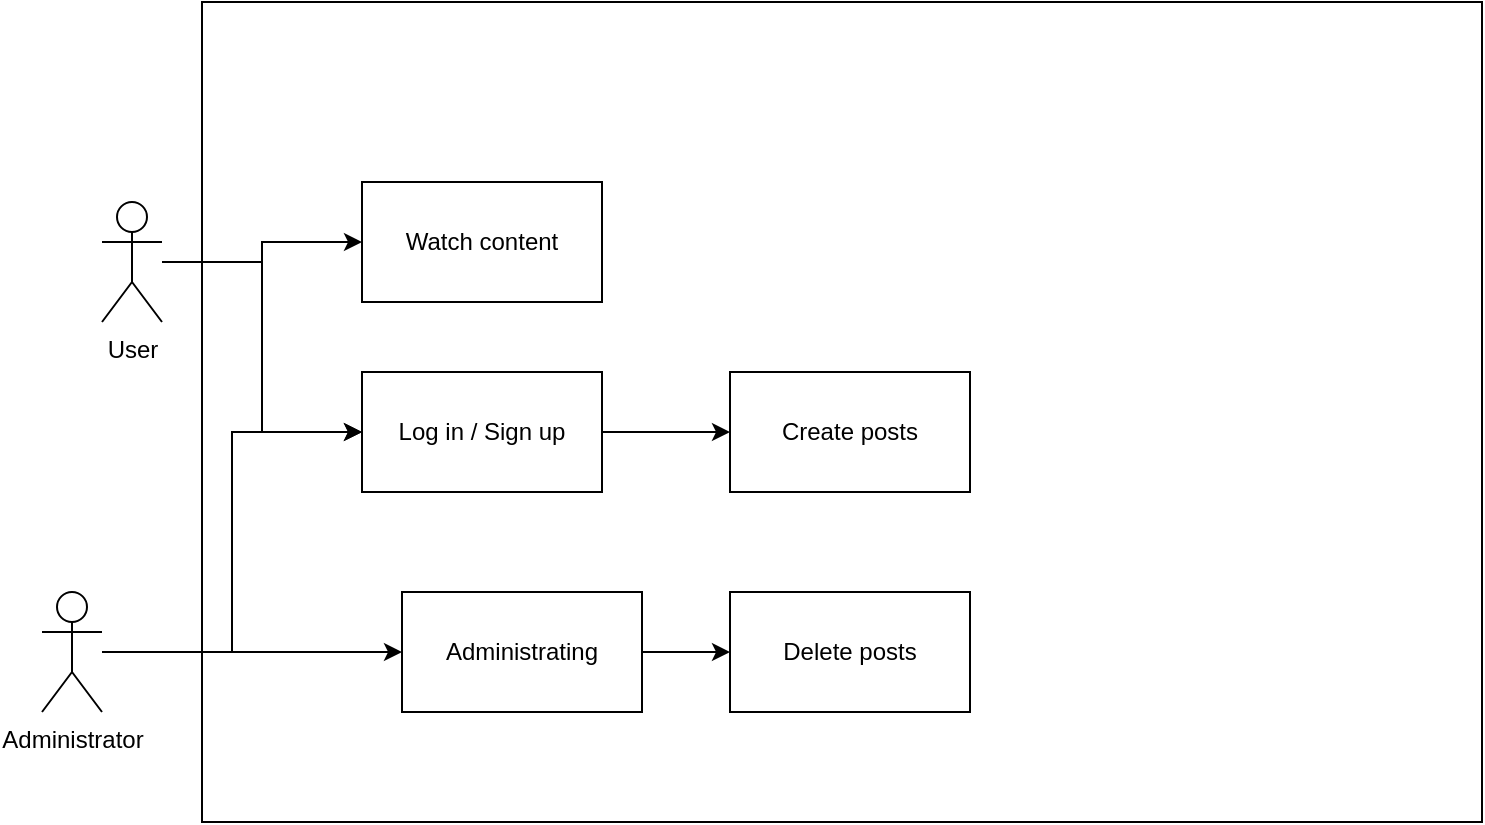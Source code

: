<mxfile version="23.1.8" type="github">
  <diagram name="Страница — 1" id="03B-_4rZ0Qi_AMEKHfT0">
    <mxGraphModel dx="1386" dy="791" grid="1" gridSize="10" guides="1" tooltips="1" connect="1" arrows="1" fold="1" page="1" pageScale="1" pageWidth="827" pageHeight="1169" math="0" shadow="0">
      <root>
        <mxCell id="0" />
        <mxCell id="1" parent="0" />
        <mxCell id="IsB0YOlrs-8yeH-mguFg-6" style="edgeStyle=orthogonalEdgeStyle;rounded=0;orthogonalLoop=1;jettySize=auto;html=1;" edge="1" parent="1" source="IsB0YOlrs-8yeH-mguFg-1" target="IsB0YOlrs-8yeH-mguFg-5">
          <mxGeometry relative="1" as="geometry" />
        </mxCell>
        <mxCell id="IsB0YOlrs-8yeH-mguFg-10" style="edgeStyle=orthogonalEdgeStyle;rounded=0;orthogonalLoop=1;jettySize=auto;html=1;entryX=0;entryY=0.5;entryDx=0;entryDy=0;" edge="1" parent="1" source="IsB0YOlrs-8yeH-mguFg-1" target="IsB0YOlrs-8yeH-mguFg-7">
          <mxGeometry relative="1" as="geometry" />
        </mxCell>
        <mxCell id="IsB0YOlrs-8yeH-mguFg-1" value="Administrator" style="shape=umlActor;verticalLabelPosition=bottom;verticalAlign=top;html=1;outlineConnect=0;" vertex="1" parent="1">
          <mxGeometry x="70" y="525" width="30" height="60" as="geometry" />
        </mxCell>
        <mxCell id="IsB0YOlrs-8yeH-mguFg-11" style="edgeStyle=orthogonalEdgeStyle;rounded=0;orthogonalLoop=1;jettySize=auto;html=1;entryX=0;entryY=0.5;entryDx=0;entryDy=0;" edge="1" parent="1" source="IsB0YOlrs-8yeH-mguFg-2" target="IsB0YOlrs-8yeH-mguFg-7">
          <mxGeometry relative="1" as="geometry" />
        </mxCell>
        <mxCell id="IsB0YOlrs-8yeH-mguFg-13" style="edgeStyle=orthogonalEdgeStyle;rounded=0;orthogonalLoop=1;jettySize=auto;html=1;" edge="1" parent="1" source="IsB0YOlrs-8yeH-mguFg-2" target="IsB0YOlrs-8yeH-mguFg-12">
          <mxGeometry relative="1" as="geometry" />
        </mxCell>
        <mxCell id="IsB0YOlrs-8yeH-mguFg-2" value="User" style="shape=umlActor;verticalLabelPosition=bottom;verticalAlign=top;html=1;outlineConnect=0;" vertex="1" parent="1">
          <mxGeometry x="100" y="330" width="30" height="60" as="geometry" />
        </mxCell>
        <mxCell id="IsB0YOlrs-8yeH-mguFg-4" value="" style="rounded=0;whiteSpace=wrap;html=1;fillColor=none;" vertex="1" parent="1">
          <mxGeometry x="150" y="230" width="640" height="410" as="geometry" />
        </mxCell>
        <mxCell id="IsB0YOlrs-8yeH-mguFg-17" style="edgeStyle=orthogonalEdgeStyle;rounded=0;orthogonalLoop=1;jettySize=auto;html=1;" edge="1" parent="1" source="IsB0YOlrs-8yeH-mguFg-5" target="IsB0YOlrs-8yeH-mguFg-16">
          <mxGeometry relative="1" as="geometry" />
        </mxCell>
        <mxCell id="IsB0YOlrs-8yeH-mguFg-5" value="Administrating" style="rounded=0;whiteSpace=wrap;html=1;fillColor=none;" vertex="1" parent="1">
          <mxGeometry x="250" y="525" width="120" height="60" as="geometry" />
        </mxCell>
        <mxCell id="IsB0YOlrs-8yeH-mguFg-15" style="edgeStyle=orthogonalEdgeStyle;rounded=0;orthogonalLoop=1;jettySize=auto;html=1;" edge="1" parent="1" source="IsB0YOlrs-8yeH-mguFg-7" target="IsB0YOlrs-8yeH-mguFg-14">
          <mxGeometry relative="1" as="geometry" />
        </mxCell>
        <mxCell id="IsB0YOlrs-8yeH-mguFg-7" value="Log in / Sign up" style="rounded=0;whiteSpace=wrap;html=1;" vertex="1" parent="1">
          <mxGeometry x="230" y="415" width="120" height="60" as="geometry" />
        </mxCell>
        <mxCell id="IsB0YOlrs-8yeH-mguFg-12" value="Watch content" style="rounded=0;whiteSpace=wrap;html=1;" vertex="1" parent="1">
          <mxGeometry x="230" y="320" width="120" height="60" as="geometry" />
        </mxCell>
        <mxCell id="IsB0YOlrs-8yeH-mguFg-14" value="Create posts" style="rounded=0;whiteSpace=wrap;html=1;" vertex="1" parent="1">
          <mxGeometry x="414" y="415" width="120" height="60" as="geometry" />
        </mxCell>
        <mxCell id="IsB0YOlrs-8yeH-mguFg-16" value="Delete posts" style="rounded=0;whiteSpace=wrap;html=1;" vertex="1" parent="1">
          <mxGeometry x="414" y="525" width="120" height="60" as="geometry" />
        </mxCell>
      </root>
    </mxGraphModel>
  </diagram>
</mxfile>
